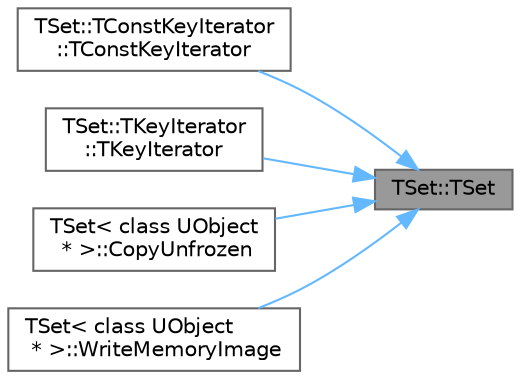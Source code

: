 digraph "TSet::TSet"
{
 // INTERACTIVE_SVG=YES
 // LATEX_PDF_SIZE
  bgcolor="transparent";
  edge [fontname=Helvetica,fontsize=10,labelfontname=Helvetica,labelfontsize=10];
  node [fontname=Helvetica,fontsize=10,shape=box,height=0.2,width=0.4];
  rankdir="RL";
  Node1 [id="Node000001",label="TSet::TSet",height=0.2,width=0.4,color="gray40", fillcolor="grey60", style="filled", fontcolor="black",tooltip="Initialization constructor."];
  Node1 -> Node2 [id="edge1_Node000001_Node000002",dir="back",color="steelblue1",style="solid",tooltip=" "];
  Node2 [id="Node000002",label="TSet::TConstKeyIterator\l::TConstKeyIterator",height=0.2,width=0.4,color="grey40", fillcolor="white", style="filled",URL="$d8/d1c/classTSet_1_1TConstKeyIterator.html#aec3d571b53b9642ff74d949d87a6fd1e",tooltip=" "];
  Node1 -> Node3 [id="edge2_Node000001_Node000003",dir="back",color="steelblue1",style="solid",tooltip=" "];
  Node3 [id="Node000003",label="TSet::TKeyIterator\l::TKeyIterator",height=0.2,width=0.4,color="grey40", fillcolor="white", style="filled",URL="$d5/db0/classTSet_1_1TKeyIterator.html#abdce8909975f3aaac31944745b1b8e27",tooltip=" "];
  Node1 -> Node4 [id="edge3_Node000001_Node000004",dir="back",color="steelblue1",style="solid",tooltip=" "];
  Node4 [id="Node000004",label="TSet\< class UObject\l * \>::CopyUnfrozen",height=0.2,width=0.4,color="grey40", fillcolor="white", style="filled",URL="$d5/d15/classTSet.html#a7e31f65bc5949d65293ba1716b40cd6b",tooltip=" "];
  Node1 -> Node5 [id="edge4_Node000001_Node000005",dir="back",color="steelblue1",style="solid",tooltip=" "];
  Node5 [id="Node000005",label="TSet\< class UObject\l * \>::WriteMemoryImage",height=0.2,width=0.4,color="grey40", fillcolor="white", style="filled",URL="$d5/d15/classTSet.html#a26a25f387378a4f60b054532364c2d31",tooltip=" "];
}
